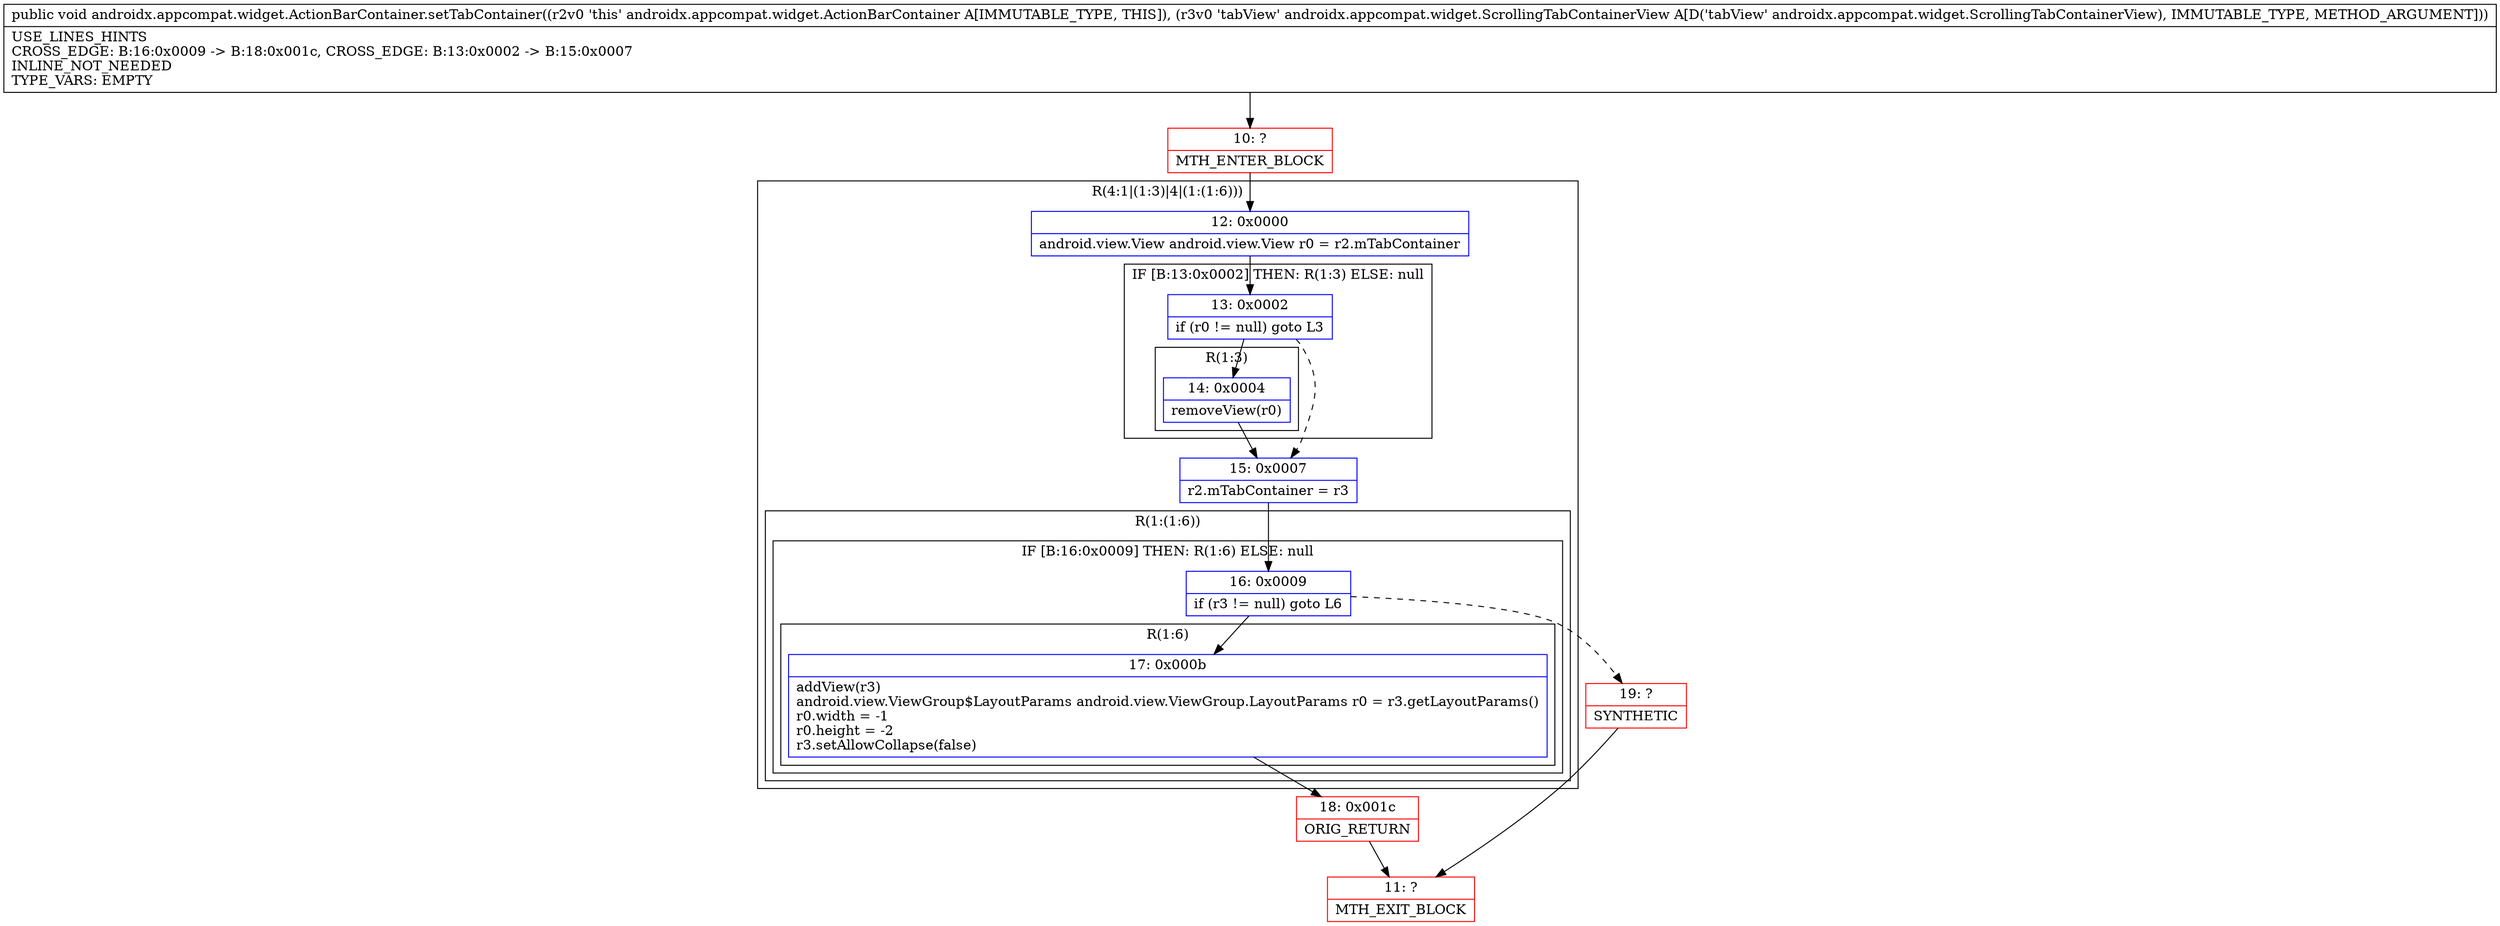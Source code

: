 digraph "CFG forandroidx.appcompat.widget.ActionBarContainer.setTabContainer(Landroidx\/appcompat\/widget\/ScrollingTabContainerView;)V" {
subgraph cluster_Region_1799569875 {
label = "R(4:1|(1:3)|4|(1:(1:6)))";
node [shape=record,color=blue];
Node_12 [shape=record,label="{12\:\ 0x0000|android.view.View android.view.View r0 = r2.mTabContainer\l}"];
subgraph cluster_IfRegion_1236233998 {
label = "IF [B:13:0x0002] THEN: R(1:3) ELSE: null";
node [shape=record,color=blue];
Node_13 [shape=record,label="{13\:\ 0x0002|if (r0 != null) goto L3\l}"];
subgraph cluster_Region_811701296 {
label = "R(1:3)";
node [shape=record,color=blue];
Node_14 [shape=record,label="{14\:\ 0x0004|removeView(r0)\l}"];
}
}
Node_15 [shape=record,label="{15\:\ 0x0007|r2.mTabContainer = r3\l}"];
subgraph cluster_Region_175379037 {
label = "R(1:(1:6))";
node [shape=record,color=blue];
subgraph cluster_IfRegion_215934429 {
label = "IF [B:16:0x0009] THEN: R(1:6) ELSE: null";
node [shape=record,color=blue];
Node_16 [shape=record,label="{16\:\ 0x0009|if (r3 != null) goto L6\l}"];
subgraph cluster_Region_288874049 {
label = "R(1:6)";
node [shape=record,color=blue];
Node_17 [shape=record,label="{17\:\ 0x000b|addView(r3)\landroid.view.ViewGroup$LayoutParams android.view.ViewGroup.LayoutParams r0 = r3.getLayoutParams()\lr0.width = \-1\lr0.height = \-2\lr3.setAllowCollapse(false)\l}"];
}
}
}
}
Node_10 [shape=record,color=red,label="{10\:\ ?|MTH_ENTER_BLOCK\l}"];
Node_18 [shape=record,color=red,label="{18\:\ 0x001c|ORIG_RETURN\l}"];
Node_11 [shape=record,color=red,label="{11\:\ ?|MTH_EXIT_BLOCK\l}"];
Node_19 [shape=record,color=red,label="{19\:\ ?|SYNTHETIC\l}"];
MethodNode[shape=record,label="{public void androidx.appcompat.widget.ActionBarContainer.setTabContainer((r2v0 'this' androidx.appcompat.widget.ActionBarContainer A[IMMUTABLE_TYPE, THIS]), (r3v0 'tabView' androidx.appcompat.widget.ScrollingTabContainerView A[D('tabView' androidx.appcompat.widget.ScrollingTabContainerView), IMMUTABLE_TYPE, METHOD_ARGUMENT]))  | USE_LINES_HINTS\lCROSS_EDGE: B:16:0x0009 \-\> B:18:0x001c, CROSS_EDGE: B:13:0x0002 \-\> B:15:0x0007\lINLINE_NOT_NEEDED\lTYPE_VARS: EMPTY\l}"];
MethodNode -> Node_10;Node_12 -> Node_13;
Node_13 -> Node_14;
Node_13 -> Node_15[style=dashed];
Node_14 -> Node_15;
Node_15 -> Node_16;
Node_16 -> Node_17;
Node_16 -> Node_19[style=dashed];
Node_17 -> Node_18;
Node_10 -> Node_12;
Node_18 -> Node_11;
Node_19 -> Node_11;
}

